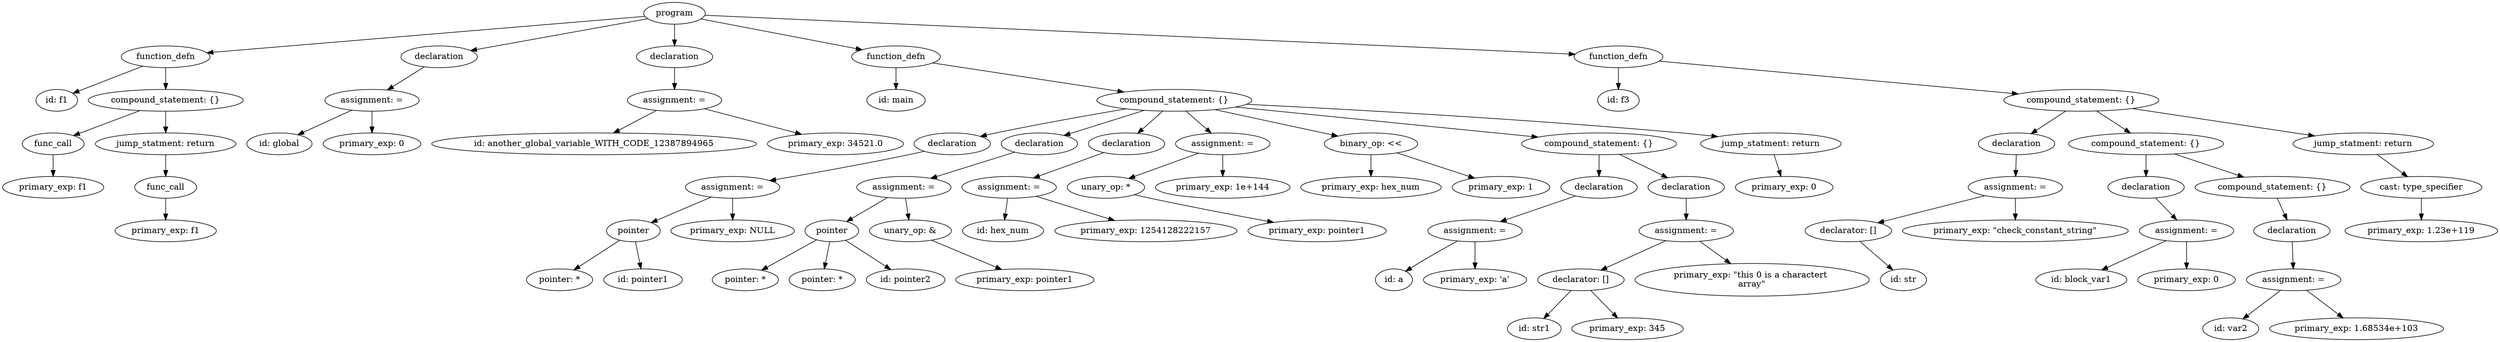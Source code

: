 strict digraph "" {
	graph [bb="0,0,3348.2,558"];
	node [label="\N"];
	191	[height=0.5,
		label=program,
		pos="907.24,540",
		width=1.1389];
	104	[height=0.5,
		label=function_defn,
		pos="219.24,468",
		width=1.6667];
	191 -> 104	[pos="e,275.22,474.7 867.78,534.99 754.41,523.45 426.84,490.12 285.48,475.74"];
	111	[height=0.5,
		label=declaration,
		pos="590.24,468",
		width=1.3902];
	191 -> 111	[pos="e,631.61,478.13 871.5,531.11 815.32,518.7 706.13,494.59 641.57,480.33"];
	117	[height=0.5,
		label=declaration,
		pos="907.24,468",
		width=1.3902];
	191 -> 117	[pos="e,907.24,486.1 907.24,521.7 907.24,513.98 907.24,504.71 907.24,496.11"];
	164	[height=0.5,
		label=function_defn,
		pos="1207.2,468",
		width=1.6667];
	191 -> 164	[pos="e,1161.3,479.72 942.54,530.76 994.04,518.75 1090.3,496.29 1151.4,482.02"];
	190	[height=0.5,
		label=function_defn,
		pos="2176.2,468",
		width=1.6667];
	191 -> 190	[pos="e,2117.9,472.22 947.67,536.77 1129.9,526.72 1876.3,485.54 2107.6,472.79"];
	97	[height=0.5,
		label="id: f1",
		pos="70.244,396",
		width=0.83333];
	104 -> 97	[pos="e,93.285,407.82 188.37,452.5 163.28,440.71 127.99,424.13 102.52,412.16"];
	103	[height=0.5,
		label="compound_statement: {}",
		pos="219.24,396",
		width=2.7984];
	104 -> 103	[pos="e,219.24,414.1 219.24,449.7 219.24,441.98 219.24,432.71 219.24,424.11"];
	110	[height=0.5,
		label="assignment: =",
		pos="499.24,396",
		width=1.6971];
	111 -> 110	[pos="e,520.01,412.98 570.05,451.46 557.73,441.99 541.79,429.73 528.15,419.24"];
	116	[height=0.5,
		label="assignment: =",
		pos="907.24,396",
		width=1.6971];
	117 -> 116	[pos="e,907.24,414.1 907.24,449.7 907.24,441.98 907.24,432.71 907.24,424.11"];
	119	[height=0.5,
		label="id: main",
		pos="1207.2,396",
		width=1.125];
	164 -> 119	[pos="e,1207.2,414.1 1207.2,449.7 1207.2,441.98 1207.2,432.71 1207.2,424.11"];
	163	[height=0.5,
		label="compound_statement: {}",
		pos="1581.2,396",
		width=2.7984];
	164 -> 163	[pos="e,1514.3,409.53 1256.9,457.7 1320.1,445.88 1429.9,425.32 1504.1,411.44"];
	166	[height=0.5,
		label="id: f3",
		pos="2176.2,396",
		width=0.83333];
	190 -> 166	[pos="e,2176.2,414.1 2176.2,449.7 2176.2,441.98 2176.2,432.71 2176.2,424.11"];
	189	[height=0.5,
		label="compound_statement: {}",
		pos="2796.2,396",
		width=2.7984];
	190 -> 189	[pos="e,2713.5,406.35 2231.3,460.79 2337.6,448.78 2572.5,422.26 2703.4,407.48"];
	99	[height=0.5,
		label=func_call,
		pos="68.244,324",
		width=1.2096];
	103 -> 99	[pos="e,96.168,337.94 184.6,378.94 160.93,367.97 129.58,353.43 105.39,342.22"];
	102	[height=0.5,
		label="jump_statment: return",
		pos="219.24,324",
		width=2.4914];
	103 -> 102	[pos="e,219.24,342.1 219.24,377.7 219.24,369.98 219.24,360.71 219.24,352.11"];
	108	[height=0.5,
		label="id: global",
		pos="371.24,324",
		width=1.2277];
	110 -> 108	[pos="e,396.79,338.97 471.47,379.81 452.13,369.23 426.2,355.06 405.56,343.77"];
	109	[height=0.5,
		label="primary_exp: 0",
		pos="499.24,324",
		width=1.8234];
	110 -> 109	[pos="e,499.24,342.1 499.24,377.7 499.24,369.98 499.24,360.71 499.24,352.11"];
	114	[height=0.5,
		label="id: another_global_variable_WITH_CODE_12387894965",
		pos="799.24,324",
		width=6.0139];
	116 -> 114	[pos="e,825.29,341.88 883.01,379.29 868.52,369.9 849.89,357.82 833.87,347.44"];
	115	[height=0.5,
		label="primary_exp: 34521.0",
		pos="1123.2,324",
		width=2.4914];
	116 -> 115	[pos="e,1077.9,339.7 946.86,382.16 980.85,371.15 1030.2,355.16 1068,342.89"];
	126	[height=0.5,
		label=declaration,
		pos="1281.2,324",
		width=1.3902];
	163 -> 126	[pos="e,1318.6,336.15 1517,382.05 1468.3,371.94 1399.8,357.12 1340.2,342 1336.4,341.03 1332.4,339.97 1328.4,338.89"];
	135	[height=0.5,
		label=declaration,
		pos="1399.2,324",
		width=1.3902];
	163 -> 135	[pos="e,1432.2,337.69 1540.9,379.46 1511.4,368.13 1471.5,352.79 1441.6,341.28"];
	140	[height=0.5,
		label=declaration,
		pos="1517.2,324",
		width=1.3902];
	163 -> 140	[pos="e,1532.2,341.31 1565.8,378.05 1557.7,369.24 1547.7,358.33 1538.9,348.69"];
	144	[height=0.5,
		label="assignment: =",
		pos="1646.2,324",
		width=1.6971];
	163 -> 144	[pos="e,1630.7,341.79 1597,378.05 1605,369.46 1614.8,358.86 1623.6,349.4"];
	147	[height=0.5,
		label="binary_op: <<",
		pos="1846.2,324",
		width=1.7151];
	163 -> 147	[pos="e,1802,336.68 1635.2,380.75 1681,368.65 1746.4,351.36 1792.3,339.26"];
	160	[height=0.5,
		label="compound_statement: {}",
		pos="2158.2,324",
		width=2.7984];
	163 -> 160	[pos="e,2077.5,334.8 1662.1,385.19 1768.7,372.26 1955.8,349.56 2067.3,336.04"];
	162	[height=0.5,
		label="jump_statment: return",
		pos="2388.2,324",
		width=2.4914];
	163 -> 162	[pos="e,2319.2,335.55 1675.6,389.63 1808.2,381.65 2057,365.09 2268.2,342 2281.4,340.56 2295.4,338.8 2308.9,336.97"];
	172	[height=0.5,
		label=declaration,
		pos="2709.2,324",
		width=1.3902];
	189 -> 172	[pos="e,2728.9,340.83 2775.2,378.05 2763.6,368.76 2749.2,357.13 2736.7,347.13"];
	184	[height=0.5,
		label="compound_statement: {}",
		pos="2883.2,324",
		width=2.7984];
	189 -> 184	[pos="e,2862.4,341.79 2817.3,378.05 2828.4,369.11 2842.2,358.01 2854.3,348.27"];
	188	[height=0.5,
		label="jump_statment: return",
		pos="3170.2,324",
		width=2.4914];
	189 -> 188	[pos="e,3107.1,336.82 2863.1,382.49 2928.9,370.18 3029,351.44 3096.9,338.73"];
	98	[height=0.5,
		label="primary_exp: f1",
		pos="68.244,252",
		width=1.8957];
	99 -> 98	[pos="e,68.244,270.1 68.244,305.7 68.244,297.98 68.244,288.71 68.244,280.11"];
	101	[height=0.5,
		label=func_call,
		pos="219.24,252",
		width=1.2096];
	102 -> 101	[pos="e,219.24,270.1 219.24,305.7 219.24,297.98 219.24,288.71 219.24,280.11"];
	125	[height=0.5,
		label="assignment: =",
		pos="971.24,252",
		width=1.6971];
	126 -> 125	[pos="e,1021.5,262.5 1244.2,311.89 1237,309.83 1229.4,307.78 1222.2,306 1157.4,289.84 1082.4,274.42 1031.4,264.42"];
	134	[height=0.5,
		label="assignment: =",
		pos="1214.2,252",
		width=1.6971];
	135 -> 134	[pos="e,1250.2,266.6 1366.2,310.49 1336.5,299.25 1292.6,282.64 1259.6,270.17"];
	139	[height=0.5,
		label="assignment: =",
		pos="1354.2,252",
		width=1.6971];
	140 -> 139	[pos="e,1387.4,267.24 1486.2,309.67 1460.9,298.81 1425,283.37 1397,271.34"];
	142	[height=0.5,
		label="unary_op: *",
		pos="1487.2,252",
		width=1.4861];
	144 -> 142	[pos="e,1518.4,266.72 1613.7,308.67 1588.8,297.73 1554.5,282.6 1527.8,270.87"];
	143	[height=0.5,
		label="primary_exp: 1e+144",
		pos="1646.2,252",
		width=2.4373];
	144 -> 143	[pos="e,1646.2,270.1 1646.2,305.7 1646.2,297.98 1646.2,288.71 1646.2,280.11"];
	145	[height=0.5,
		label="primary_exp: hex_num",
		pos="1846.2,252",
		width=2.6178];
	147 -> 145	[pos="e,1846.2,270.1 1846.2,305.7 1846.2,297.98 1846.2,288.71 1846.2,280.11"];
	146	[height=0.5,
		label="primary_exp: 1",
		pos="2024.2,252",
		width=1.8234];
	147 -> 146	[pos="e,1988.2,267.16 1881.4,309.17 1909.3,298.2 1948.5,282.8 1978.7,270.89"];
	152	[height=0.5,
		label=declaration,
		pos="2158.2,252",
		width=1.3902];
	160 -> 152	[pos="e,2158.2,270.1 2158.2,305.7 2158.2,297.98 2158.2,288.71 2158.2,280.11"];
	159	[height=0.5,
		label=declaration,
		pos="2276.2,252",
		width=1.3902];
	160 -> 159	[pos="e,2251.2,267.88 2185.9,306.59 2202.7,296.61 2224.3,283.79 2242.2,273.19"];
	161	[height=0.5,
		label="primary_exp: 0",
		pos="2410.2,252",
		width=1.8234];
	162 -> 161	[pos="e,2404.9,270.1 2393.7,305.7 2396.1,297.9 2399.1,288.51 2401.8,279.83"];
	171	[height=0.5,
		label="assignment: =",
		pos="2707.2,252",
		width=1.6971];
	172 -> 171	[pos="e,2707.7,270.1 2708.7,305.7 2708.5,297.98 2708.3,288.71 2708,280.11"];
	177	[height=0.5,
		label=declaration,
		pos="2883.2,252",
		width=1.3902];
	184 -> 177	[pos="e,2883.2,270.1 2883.2,305.7 2883.2,297.98 2883.2,288.71 2883.2,280.11"];
	183	[height=0.5,
		label="compound_statement: {}",
		pos="3052.2,252",
		width=2.7984];
	184 -> 183	[pos="e,3014.2,268.78 2921.2,307.29 2945.9,297.06 2978.3,283.63 3004.7,272.69"];
	187	[height=0.5,
		label="cast: type_specifier",
		pos="3249.2,252",
		width=2.1845];
	188 -> 187	[pos="e,3230.6,269.55 3189.4,306.05 3199.4,297.13 3211.9,286.06 3222.9,276.34"];
	100	[height=0.5,
		label="primary_exp: f1",
		pos="219.24,180",
		width=1.8957];
	101 -> 100	[pos="e,219.24,198.1 219.24,233.7 219.24,225.98 219.24,216.71 219.24,208.11"];
	123	[height=0.5,
		label=pointer,
		pos="833.24,180",
		width=0.99297];
	125 -> 123	[pos="e,857.86,193.48 941.98,236.15 920,225.01 889.87,209.73 866.9,198.07"];
	124	[height=0.5,
		label="primary_exp: NULL",
		pos="971.24,180",
		width=2.3472];
	125 -> 124	[pos="e,971.24,198.1 971.24,233.7 971.24,225.98 971.24,216.71 971.24,208.11"];
	131	[height=0.5,
		label=pointer,
		pos="1109.2,180",
		width=0.99297];
	134 -> 131	[pos="e,1129.9,194.76 1190.7,235.29 1175.3,225.02 1155,211.52 1138.6,200.56"];
	133	[height=0.5,
		label="unary_op: &",
		pos="1219.2,180",
		width=1.5556];
	134 -> 133	[pos="e,1218,198.1 1215.5,233.7 1216,225.98 1216.7,216.71 1217.3,208.11"];
	137	[height=0.5,
		label="id: hex_num",
		pos="1349.2,180",
		width=1.5556];
	139 -> 137	[pos="e,1350.5,198.1 1353,233.7 1352.5,225.98 1351.8,216.71 1351.2,208.11"];
	138	[height=0.5,
		label="primary_exp: 1254128222157",
		pos="1542.2,180",
		width=3.2917];
	139 -> 138	[pos="e,1499.5,196.91 1390.5,237.5 1418.7,226.99 1458.3,212.25 1490,200.46"];
	141	[height=0.5,
		label="primary_exp: pointer1",
		pos="1769.2,180",
		width=2.5139];
	142 -> 141	[pos="e,1712.6,194.13 1527.2,239.84 1534.5,237.86 1542.1,235.84 1549.2,234 1600.6,220.78 1659,206.76 1702.7,196.47"];
	151	[height=0.5,
		label="assignment: =",
		pos="1986.2,180",
		width=1.6971];
	152 -> 151	[pos="e,2020.7,195.01 2126.3,238 2099.2,226.97 2060.1,211.05 2030.1,198.84"];
	158	[height=0.5,
		label="assignment: =",
		pos="2276.2,180",
		width=1.6971];
	159 -> 158	[pos="e,2276.2,198.1 2276.2,233.7 2276.2,225.98 2276.2,216.71 2276.2,208.11"];
	169	[height=0.5,
		label="declarator: []",
		pos="2485.2,180",
		width=1.5707];
	171 -> 169	[pos="e,2524,193.23 2667,238.32 2629.6,226.52 2573.7,208.9 2533.8,196.32"];
	170	[height=0.5,
		label="primary_exp: \"check_constant_string\"",
		pos="2707.2,180",
		width=4.0982];
	171 -> 170	[pos="e,2707.2,198.1 2707.2,233.7 2707.2,225.98 2707.2,216.71 2707.2,208.11"];
	176	[height=0.5,
		label="assignment: =",
		pos="2934.2,180",
		width=1.6971];
	177 -> 176	[pos="e,2921.9,197.96 2895.3,234.41 2901.5,225.99 2909,215.58 2915.9,206.2"];
	182	[height=0.5,
		label=declaration,
		pos="3076.2,180",
		width=1.3902];
	183 -> 182	[pos="e,3070.4,198.1 3058.2,233.7 3060.9,225.9 3064.1,216.51 3067,207.83"];
	186	[height=0.5,
		label="primary_exp: 1.23e+119",
		pos="3249.2,180",
		width=2.75];
	187 -> 186	[pos="e,3249.2,198.1 3249.2,233.7 3249.2,225.98 3249.2,216.71 3249.2,208.11"];
	121	[height=0.5,
		label="pointer: *",
		pos="732.24,99",
		width=1.25];
	123 -> 121	[pos="e,752.03,115.48 814.72,164.51 799.45,152.57 777.55,135.44 760.16,121.84"];
	122	[height=0.5,
		label="id: pointer1",
		pos="847.24,99",
		width=1.4444];
	123 -> 122	[pos="e,844.21,117.11 836.28,161.86 838.08,151.71 840.4,138.63 842.44,127.12"];
	129	[height=0.5,
		label="pointer: *",
		pos="988.24,99",
		width=1.25];
	131 -> 129	[pos="e,1010.7,114.67 1088.2,165.24 1069.1,152.81 1040.9,134.35 1019.2,120.23"];
	128	[height=0.5,
		label="pointer: *",
		pos="1096.2,99",
		width=1.25];
	131 -> 128	[pos="e,1099.1,117.11 1106.4,161.86 1104.8,151.71 1102.6,138.63 1100.7,127.12"];
	130	[height=0.5,
		label="id: pointer2",
		pos="1211.2,99",
		width=1.4444];
	131 -> 130	[pos="e,1190.9,115.75 1128,164.51 1143.3,152.64 1165.2,135.66 1182.7,122.1"];
	132	[height=0.5,
		label="primary_exp: pointer1",
		pos="1372.2,99",
		width=2.5139];
	133 -> 132	[pos="e,1341.3,115.95 1247.7,164.33 1271.5,152.03 1305.7,134.34 1332.3,120.62"];
	149	[height=0.5,
		label="id: a",
		pos="1873.2,99",
		width=0.75];
	151 -> 149	[pos="e,1890.8,112.78 1962.9,163.13 1947.6,152.67 1927.1,138.63 1909.2,126 1905.9,123.67 1902.5,121.2 1899.1,118.75"];
	150	[height=0.5,
		label="primary_exp: 'a'",
		pos="1986.2,99",
		width=1.8776];
	151 -> 150	[pos="e,1986.2,117.11 1986.2,161.86 1986.2,151.71 1986.2,138.63 1986.2,127.12"];
	156	[height=0.5,
		label="declarator: []",
		pos="2128.2,99",
		width=1.5707];
	158 -> 156	[pos="e,2155.8,114.72 2248.1,163.95 2224.5,151.36 2190.6,133.28 2164.9,119.56"];
	157	[height=0.75,
		label="primary_exp: \"this \0 is a character\t \narray\"",
		pos="2353.2,99",
		width=4.1806];
	158 -> 157	[pos="e,2328.1,125.75 2292.6,162.25 2300.9,153.72 2311.3,143.04 2321.1,132.95"];
	168	[height=0.5,
		label="id: str",
		pos="2553.2,99",
		width=0.86659];
	169 -> 168	[pos="e,2540,115.39 2499.7,162.25 2509.5,150.88 2522.5,135.69 2533.3,123.17"];
	174	[height=0.5,
		label="id: block_var1",
		pos="2789.2,99",
		width=1.7151];
	176 -> 174	[pos="e,2817.1,115.19 2906.3,163.77 2883.4,151.31 2850.9,133.59 2825.9,119.99"];
	175	[height=0.5,
		label="primary_exp: 0",
		pos="2934.2,99",
		width=1.8234];
	176 -> 175	[pos="e,2934.2,117.11 2934.2,161.86 2934.2,151.71 2934.2,138.63 2934.2,127.12"];
	181	[height=0.5,
		label="assignment: =",
		pos="3079.2,99",
		width=1.6971];
	182 -> 181	[pos="e,3078.6,117.11 3076.9,161.86 3077.3,151.71 3077.8,138.63 3078.2,127.12"];
	154	[height=0.5,
		label="id: str1",
		pos="2064.2,18",
		width=0.99297];
	156 -> 154	[pos="e,2077.1,34.921 2114.7,81.246 2105.7,70.132 2093.7,55.375 2083.7,43.018"];
	155	[height=0.5,
		label="primary_exp: 345",
		pos="2192.2,18",
		width=2.0582];
	156 -> 155	[pos="e,2178.7,35.73 2141.8,81.246 2150.6,70.353 2162.3,55.96 2172.2,43.757"];
	179	[height=0.5,
		label="id: var2",
		pos="2994.2,18",
		width=1.0694];
	181 -> 179	[pos="e,3011,34.542 3061.6,81.631 3049.2,70.071 3032.4,54.428 3018.6,41.669"];
	180	[height=0.5,
		label="primary_exp: 1.68534e+103",
		pos="3163.2,18",
		width=3.125];
	181 -> 180	[pos="e,3145.3,35.893 3096.6,81.631 3108.5,70.448 3124.5,55.446 3137.8,42.929"];
}
